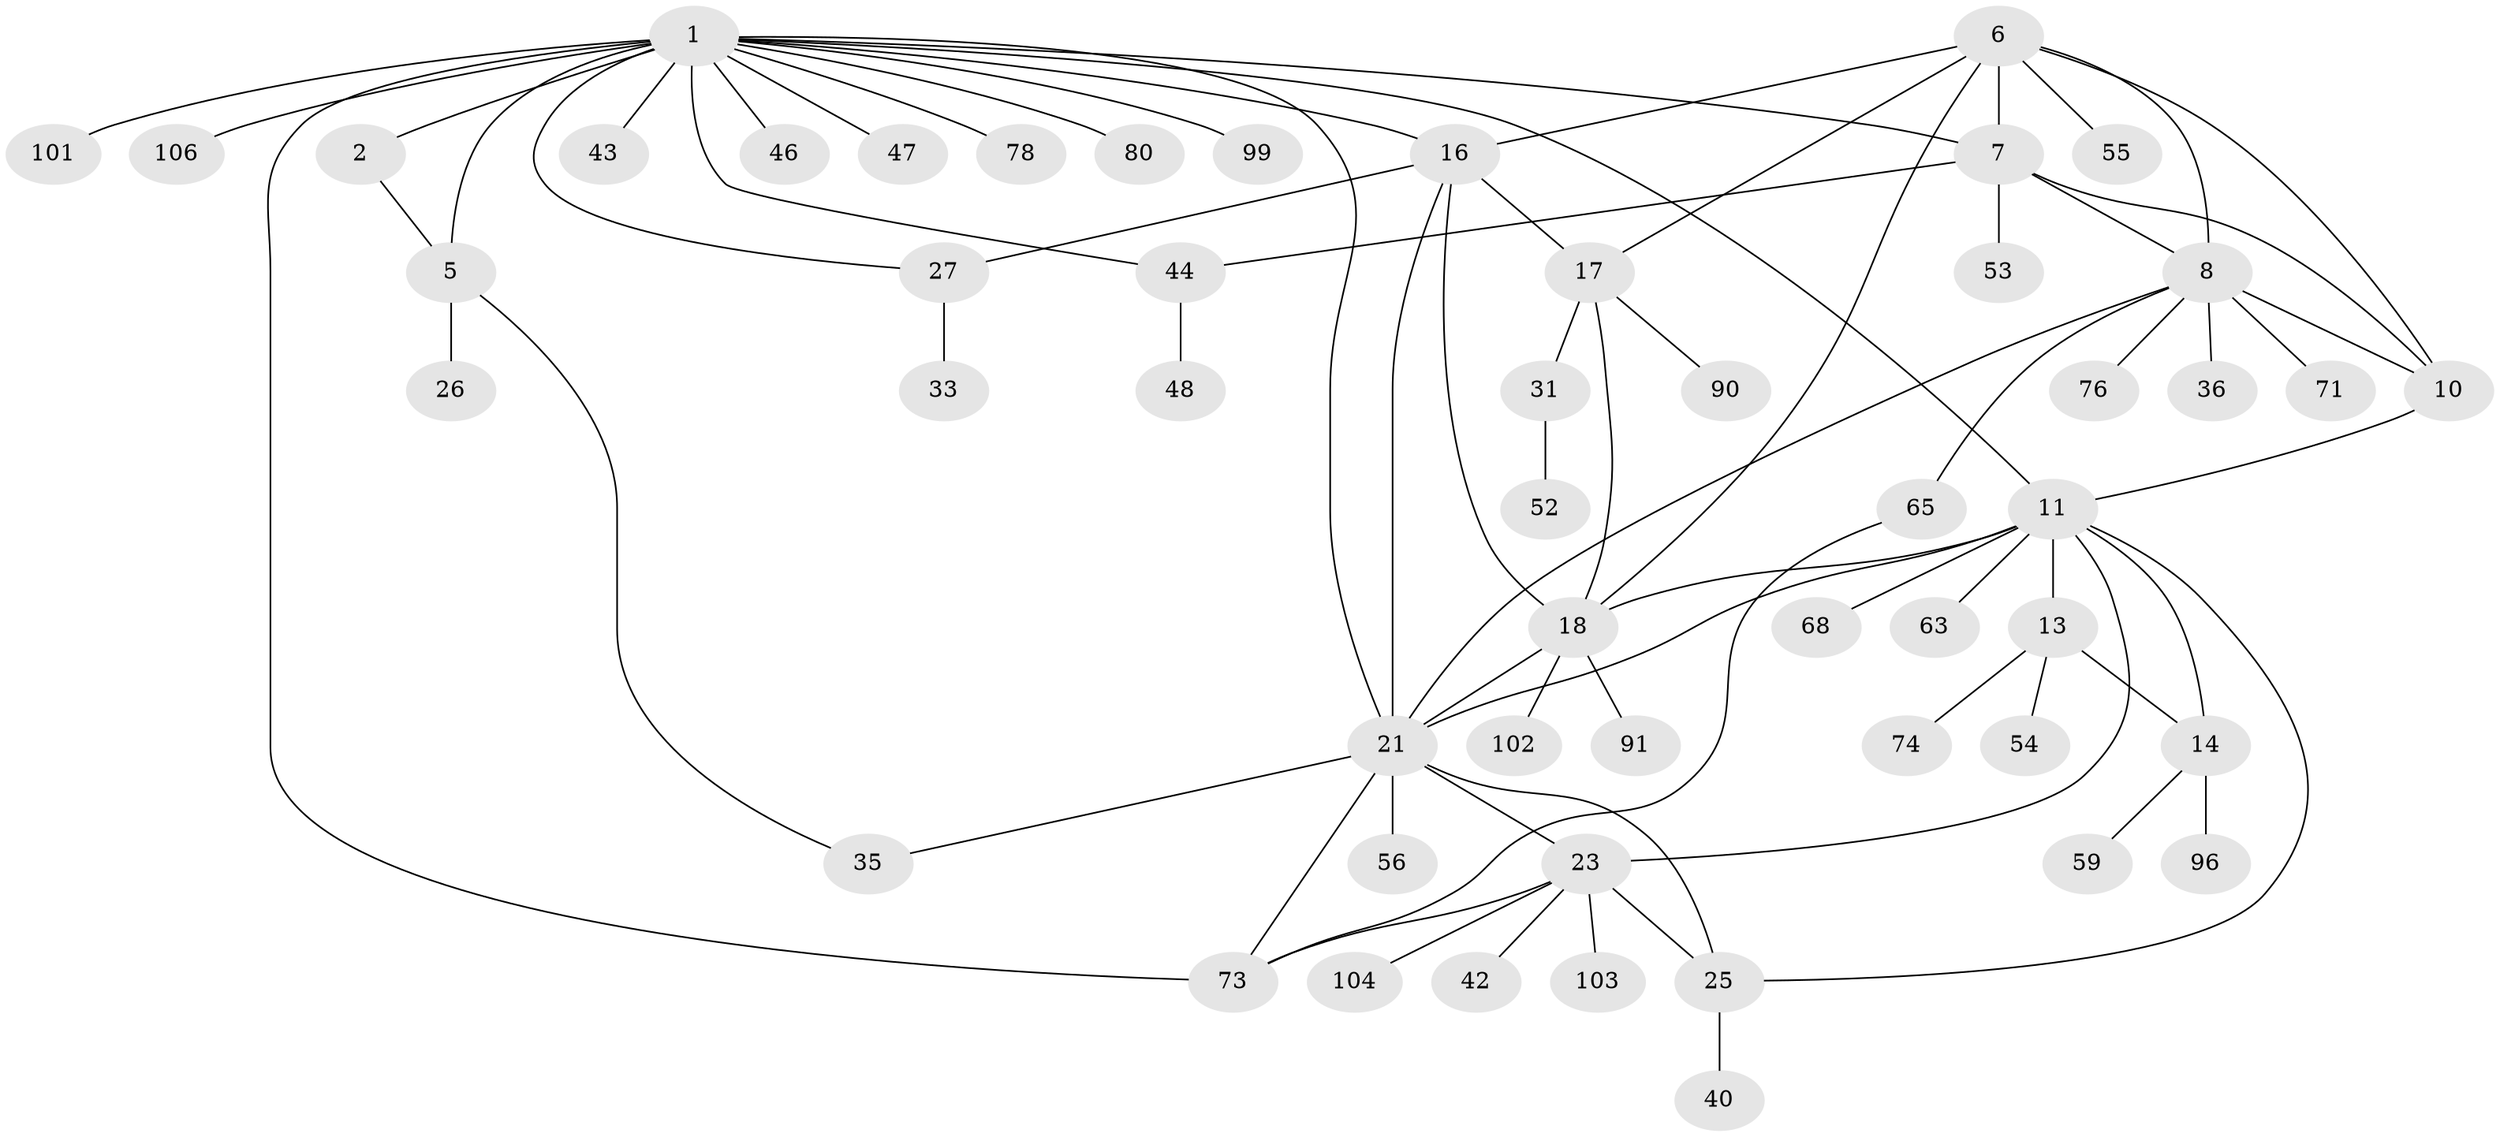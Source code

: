 // original degree distribution, {8: 0.04716981132075472, 4: 0.02830188679245283, 11: 0.02830188679245283, 12: 0.009433962264150943, 5: 0.018867924528301886, 6: 0.04716981132075472, 7: 0.04716981132075472, 9: 0.018867924528301886, 10: 0.018867924528301886, 1: 0.5943396226415094, 2: 0.11320754716981132, 3: 0.02830188679245283}
// Generated by graph-tools (version 1.1) at 2025/15/03/09/25 04:15:59]
// undirected, 53 vertices, 76 edges
graph export_dot {
graph [start="1"]
  node [color=gray90,style=filled];
  1 [super="+3+45+32"];
  2;
  5 [super="+86+60"];
  6 [super="+20"];
  7 [super="+95"];
  8 [super="+9"];
  10 [super="+85+93"];
  11 [super="+15+87+100+82+12"];
  13;
  14;
  16 [super="+19+58"];
  17;
  18 [super="+41"];
  21 [super="+30+88+69+22"];
  23 [super="+24+28+62"];
  25 [super="+37+83"];
  26;
  27 [super="+29"];
  31;
  33;
  35;
  36;
  40;
  42;
  43;
  44 [super="+70+67+66"];
  46;
  47;
  48;
  52;
  53;
  54;
  55;
  56;
  59;
  63;
  65;
  68;
  71;
  73 [super="+84+79"];
  74;
  76;
  78;
  80;
  90;
  91;
  96;
  99;
  101;
  102;
  103;
  104;
  106;
  1 -- 2 [weight=3];
  1 -- 5 [weight=3];
  1 -- 73;
  1 -- 106;
  1 -- 7;
  1 -- 11 [weight=2];
  1 -- 78;
  1 -- 80;
  1 -- 16;
  1 -- 21 [weight=2];
  1 -- 27;
  1 -- 99;
  1 -- 101;
  1 -- 43;
  1 -- 44;
  1 -- 46;
  1 -- 47;
  2 -- 5;
  5 -- 26;
  5 -- 35;
  6 -- 7;
  6 -- 8 [weight=2];
  6 -- 10;
  6 -- 16 [weight=2];
  6 -- 17;
  6 -- 18;
  6 -- 55;
  7 -- 8 [weight=2];
  7 -- 10;
  7 -- 44;
  7 -- 53;
  8 -- 10 [weight=2];
  8 -- 21;
  8 -- 36;
  8 -- 65;
  8 -- 76;
  8 -- 71;
  10 -- 11;
  11 -- 13 [weight=3];
  11 -- 14 [weight=3];
  11 -- 68;
  11 -- 18;
  11 -- 21 [weight=2];
  11 -- 63;
  11 -- 25;
  11 -- 23;
  13 -- 14;
  13 -- 54;
  13 -- 74;
  14 -- 59;
  14 -- 96;
  16 -- 17 [weight=2];
  16 -- 18 [weight=2];
  16 -- 27;
  16 -- 21;
  17 -- 18;
  17 -- 31;
  17 -- 90;
  18 -- 91;
  18 -- 102;
  18 -- 21;
  21 -- 23 [weight=4];
  21 -- 25 [weight=2];
  21 -- 35;
  21 -- 73;
  21 -- 56;
  23 -- 25 [weight=2];
  23 -- 42;
  23 -- 103;
  23 -- 104;
  23 -- 73;
  25 -- 40;
  27 -- 33;
  31 -- 52;
  44 -- 48;
  65 -- 73;
}
